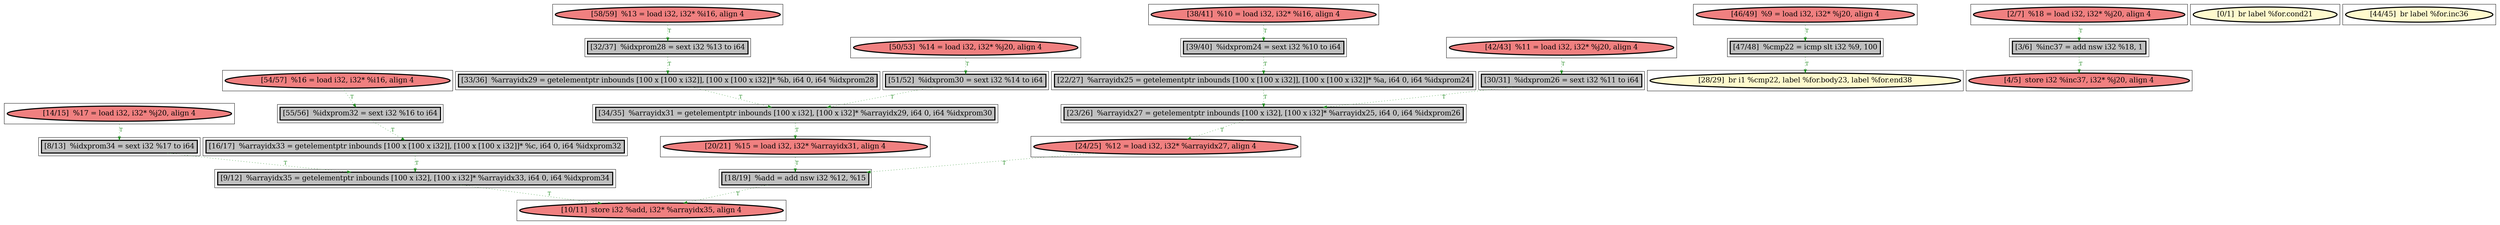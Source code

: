 
digraph G {



node1124->node1131 [style=dotted,color=forestgreen,label="T",fontcolor=forestgreen ]
node1120->node1137 [style=dotted,color=forestgreen,label="T",fontcolor=forestgreen ]
node1128->node1134 [style=dotted,color=forestgreen,label="T",fontcolor=forestgreen ]
node1129->node1123 [style=dotted,color=forestgreen,label="T",fontcolor=forestgreen ]
node1130->node1138 [style=dotted,color=forestgreen,label="T",fontcolor=forestgreen ]
node1118->node1119 [style=dotted,color=forestgreen,label="T",fontcolor=forestgreen ]
node1132->node1125 [style=dotted,color=forestgreen,label="T",fontcolor=forestgreen ]
node1126->node1117 [style=dotted,color=forestgreen,label="T",fontcolor=forestgreen ]
node1127->node1133 [style=dotted,color=forestgreen,label="T",fontcolor=forestgreen ]
node1114->node1129 [style=dotted,color=forestgreen,label="T",fontcolor=forestgreen ]
node1138->node1118 [style=dotted,color=forestgreen,label="T",fontcolor=forestgreen ]
node1133->node1139 [style=dotted,color=forestgreen,label="T",fontcolor=forestgreen ]
node1139->node1126 [style=dotted,color=forestgreen,label="T",fontcolor=forestgreen ]
node1136->node1115 [style=dotted,color=forestgreen,label="T",fontcolor=forestgreen ]
node1116->node1122 [style=dotted,color=forestgreen,label="T",fontcolor=forestgreen ]
node1119->node1136 [style=dotted,color=forestgreen,label="T",fontcolor=forestgreen ]
node1115->node1123 [style=dotted,color=forestgreen,label="T",fontcolor=forestgreen ]
node1131->node1126 [style=dotted,color=forestgreen,label="T",fontcolor=forestgreen ]
node1137->node1135 [style=dotted,color=forestgreen,label="T",fontcolor=forestgreen ]
node1117->node1115 [style=dotted,color=forestgreen,label="T",fontcolor=forestgreen ]
node1125->node1114 [style=dotted,color=forestgreen,label="T",fontcolor=forestgreen ]
node1112->node1129 [style=dotted,color=forestgreen,label="T",fontcolor=forestgreen ]
node1111->node1116 [style=dotted,color=forestgreen,label="T",fontcolor=forestgreen ]
node1113->node1112 [style=dotted,color=forestgreen,label="T",fontcolor=forestgreen ]
node1134->node1119 [style=dotted,color=forestgreen,label="T",fontcolor=forestgreen ]


subgraph cluster27 {


node1137 [penwidth=3.0,fontsize=20,fillcolor=grey,label="[47/48]  %cmp22 = icmp slt i32 %9, 100",shape=rectangle,style=filled ]



}

subgraph cluster28 {


node1138 [penwidth=3.0,fontsize=20,fillcolor=grey,label="[39/40]  %idxprom24 = sext i32 %10 to i64",shape=rectangle,style=filled ]



}

subgraph cluster26 {


node1136 [penwidth=3.0,fontsize=20,fillcolor=lightcoral,label="[24/25]  %12 = load i32, i32* %arrayidx27, align 4",shape=ellipse,style=filled ]



}

subgraph cluster29 {


node1139 [penwidth=3.0,fontsize=20,fillcolor=grey,label="[33/36]  %arrayidx29 = getelementptr inbounds [100 x [100 x i32]], [100 x [100 x i32]]* %b, i64 0, i64 %idxprom28",shape=rectangle,style=filled ]



}

subgraph cluster25 {


node1135 [penwidth=3.0,fontsize=20,fillcolor=lemonchiffon,label="[28/29]  br i1 %cmp22, label %for.body23, label %for.end38",shape=ellipse,style=filled ]



}

subgraph cluster24 {


node1134 [penwidth=3.0,fontsize=20,fillcolor=grey,label="[30/31]  %idxprom26 = sext i32 %11 to i64",shape=rectangle,style=filled ]



}

subgraph cluster22 {


node1132 [penwidth=3.0,fontsize=20,fillcolor=lightcoral,label="[54/57]  %16 = load i32, i32* %i16, align 4",shape=ellipse,style=filled ]



}

subgraph cluster20 {


node1130 [penwidth=3.0,fontsize=20,fillcolor=lightcoral,label="[38/41]  %10 = load i32, i32* %i16, align 4",shape=ellipse,style=filled ]



}

subgraph cluster18 {


node1128 [penwidth=3.0,fontsize=20,fillcolor=lightcoral,label="[42/43]  %11 = load i32, i32* %j20, align 4",shape=ellipse,style=filled ]



}

subgraph cluster16 {


node1126 [penwidth=3.0,fontsize=20,fillcolor=grey,label="[34/35]  %arrayidx31 = getelementptr inbounds [100 x i32], [100 x i32]* %arrayidx29, i64 0, i64 %idxprom30",shape=rectangle,style=filled ]



}

subgraph cluster17 {


node1127 [penwidth=3.0,fontsize=20,fillcolor=lightcoral,label="[58/59]  %13 = load i32, i32* %i16, align 4",shape=ellipse,style=filled ]



}

subgraph cluster4 {


node1114 [penwidth=3.0,fontsize=20,fillcolor=grey,label="[16/17]  %arrayidx33 = getelementptr inbounds [100 x [100 x i32]], [100 x [100 x i32]]* %c, i64 0, i64 %idxprom32",shape=rectangle,style=filled ]



}

subgraph cluster3 {


node1113 [penwidth=3.0,fontsize=20,fillcolor=lightcoral,label="[14/15]  %17 = load i32, i32* %j20, align 4",shape=ellipse,style=filled ]



}

subgraph cluster2 {


node1112 [penwidth=3.0,fontsize=20,fillcolor=grey,label="[8/13]  %idxprom34 = sext i32 %17 to i64",shape=rectangle,style=filled ]



}

subgraph cluster1 {


node1111 [penwidth=3.0,fontsize=20,fillcolor=lightcoral,label="[2/7]  %18 = load i32, i32* %j20, align 4",shape=ellipse,style=filled ]



}

subgraph cluster12 {


node1122 [penwidth=3.0,fontsize=20,fillcolor=lightcoral,label="[4/5]  store i32 %inc37, i32* %j20, align 4",shape=ellipse,style=filled ]



}

subgraph cluster5 {


node1115 [penwidth=3.0,fontsize=20,fillcolor=grey,label="[18/19]  %add = add nsw i32 %12, %15",shape=rectangle,style=filled ]



}

subgraph cluster0 {


node1110 [penwidth=3.0,fontsize=20,fillcolor=lemonchiffon,label="[0/1]  br label %for.cond21",shape=ellipse,style=filled ]



}

subgraph cluster6 {


node1116 [penwidth=3.0,fontsize=20,fillcolor=grey,label="[3/6]  %inc37 = add nsw i32 %18, 1",shape=rectangle,style=filled ]



}

subgraph cluster14 {


node1124 [penwidth=3.0,fontsize=20,fillcolor=lightcoral,label="[50/53]  %14 = load i32, i32* %j20, align 4",shape=ellipse,style=filled ]



}

subgraph cluster7 {


node1117 [penwidth=3.0,fontsize=20,fillcolor=lightcoral,label="[20/21]  %15 = load i32, i32* %arrayidx31, align 4",shape=ellipse,style=filled ]



}

subgraph cluster23 {


node1133 [penwidth=3.0,fontsize=20,fillcolor=grey,label="[32/37]  %idxprom28 = sext i32 %13 to i64",shape=rectangle,style=filled ]



}

subgraph cluster8 {


node1118 [penwidth=3.0,fontsize=20,fillcolor=grey,label="[22/27]  %arrayidx25 = getelementptr inbounds [100 x [100 x i32]], [100 x [100 x i32]]* %a, i64 0, i64 %idxprom24",shape=rectangle,style=filled ]



}

subgraph cluster21 {


node1131 [penwidth=3.0,fontsize=20,fillcolor=grey,label="[51/52]  %idxprom30 = sext i32 %14 to i64",shape=rectangle,style=filled ]



}

subgraph cluster9 {


node1119 [penwidth=3.0,fontsize=20,fillcolor=grey,label="[23/26]  %arrayidx27 = getelementptr inbounds [100 x i32], [100 x i32]* %arrayidx25, i64 0, i64 %idxprom26",shape=rectangle,style=filled ]



}

subgraph cluster19 {


node1129 [penwidth=3.0,fontsize=20,fillcolor=grey,label="[9/12]  %arrayidx35 = getelementptr inbounds [100 x i32], [100 x i32]* %arrayidx33, i64 0, i64 %idxprom34",shape=rectangle,style=filled ]



}

subgraph cluster10 {


node1120 [penwidth=3.0,fontsize=20,fillcolor=lightcoral,label="[46/49]  %9 = load i32, i32* %j20, align 4",shape=ellipse,style=filled ]



}

subgraph cluster11 {


node1121 [penwidth=3.0,fontsize=20,fillcolor=lemonchiffon,label="[44/45]  br label %for.inc36",shape=ellipse,style=filled ]



}

subgraph cluster13 {


node1123 [penwidth=3.0,fontsize=20,fillcolor=lightcoral,label="[10/11]  store i32 %add, i32* %arrayidx35, align 4",shape=ellipse,style=filled ]



}

subgraph cluster15 {


node1125 [penwidth=3.0,fontsize=20,fillcolor=grey,label="[55/56]  %idxprom32 = sext i32 %16 to i64",shape=rectangle,style=filled ]



}

}
